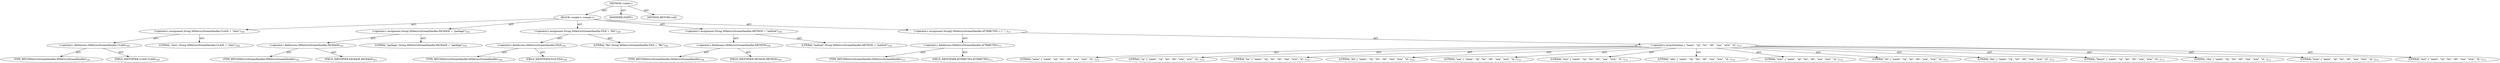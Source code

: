digraph "&lt;clinit&gt;" {  
"111669149710" [label = <(METHOD,&lt;clinit&gt;)> ]
"25769803819" [label = <(BLOCK,&lt;empty&gt;,&lt;empty&gt;)> ]
"30064771269" [label = <(&lt;operator&gt;.assignment,String MMetricsStreamHandler.CLASS = &quot;class&quot;)<SUB>100</SUB>> ]
"30064771270" [label = <(&lt;operator&gt;.fieldAccess,MMetricsStreamHandler.CLASS)<SUB>100</SUB>> ]
"180388626448" [label = <(TYPE_REF,MMetricsStreamHandler,MMetricsStreamHandler)<SUB>100</SUB>> ]
"55834574895" [label = <(FIELD_IDENTIFIER,CLASS,CLASS)<SUB>100</SUB>> ]
"90194313254" [label = <(LITERAL,&quot;class&quot;,String MMetricsStreamHandler.CLASS = &quot;class&quot;)<SUB>100</SUB>> ]
"30064771271" [label = <(&lt;operator&gt;.assignment,String MMetricsStreamHandler.PACKAGE = &quot;package&quot;)<SUB>103</SUB>> ]
"30064771272" [label = <(&lt;operator&gt;.fieldAccess,MMetricsStreamHandler.PACKAGE)<SUB>103</SUB>> ]
"180388626449" [label = <(TYPE_REF,MMetricsStreamHandler,MMetricsStreamHandler)<SUB>103</SUB>> ]
"55834574896" [label = <(FIELD_IDENTIFIER,PACKAGE,PACKAGE)<SUB>103</SUB>> ]
"90194313255" [label = <(LITERAL,&quot;package&quot;,String MMetricsStreamHandler.PACKAGE = &quot;package&quot;)<SUB>103</SUB>> ]
"30064771273" [label = <(&lt;operator&gt;.assignment,String MMetricsStreamHandler.FILE = &quot;file&quot;)<SUB>106</SUB>> ]
"30064771274" [label = <(&lt;operator&gt;.fieldAccess,MMetricsStreamHandler.FILE)<SUB>106</SUB>> ]
"180388626450" [label = <(TYPE_REF,MMetricsStreamHandler,MMetricsStreamHandler)<SUB>106</SUB>> ]
"55834574897" [label = <(FIELD_IDENTIFIER,FILE,FILE)<SUB>106</SUB>> ]
"90194313256" [label = <(LITERAL,&quot;file&quot;,String MMetricsStreamHandler.FILE = &quot;file&quot;)<SUB>106</SUB>> ]
"30064771275" [label = <(&lt;operator&gt;.assignment,String MMetricsStreamHandler.METHOD = &quot;method&quot;)<SUB>109</SUB>> ]
"30064771276" [label = <(&lt;operator&gt;.fieldAccess,MMetricsStreamHandler.METHOD)<SUB>109</SUB>> ]
"180388626451" [label = <(TYPE_REF,MMetricsStreamHandler,MMetricsStreamHandler)<SUB>109</SUB>> ]
"55834574898" [label = <(FIELD_IDENTIFIER,METHOD,METHOD)<SUB>109</SUB>> ]
"90194313257" [label = <(LITERAL,&quot;method&quot;,String MMetricsStreamHandler.METHOD = &quot;method&quot;)<SUB>109</SUB>> ]
"30064771277" [label = <(&lt;operator&gt;.assignment,String[] MMetricsStreamHandler.ATTRIBUTES = { &quot;...)<SUB>111</SUB>> ]
"30064771278" [label = <(&lt;operator&gt;.fieldAccess,MMetricsStreamHandler.ATTRIBUTES)<SUB>111</SUB>> ]
"180388626452" [label = <(TYPE_REF,MMetricsStreamHandler,MMetricsStreamHandler)<SUB>111</SUB>> ]
"55834574899" [label = <(FIELD_IDENTIFIER,ATTRIBUTES,ATTRIBUTES)<SUB>111</SUB>> ]
"30064771279" [label = <(&lt;operator&gt;.arrayInitializer,{ &quot;name&quot;, &quot;vg&quot;, &quot;loc&quot;, &quot;dit&quot;, &quot;noa&quot;, &quot;nrm&quot;, &quot;nl...)<SUB>111</SUB>> ]
"90194313258" [label = <(LITERAL,&quot;name&quot;,{ &quot;name&quot;, &quot;vg&quot;, &quot;loc&quot;, &quot;dit&quot;, &quot;noa&quot;, &quot;nrm&quot;, &quot;nl...)<SUB>112</SUB>> ]
"90194313259" [label = <(LITERAL,&quot;vg&quot;,{ &quot;name&quot;, &quot;vg&quot;, &quot;loc&quot;, &quot;dit&quot;, &quot;noa&quot;, &quot;nrm&quot;, &quot;nl...)<SUB>112</SUB>> ]
"90194313260" [label = <(LITERAL,&quot;loc&quot;,{ &quot;name&quot;, &quot;vg&quot;, &quot;loc&quot;, &quot;dit&quot;, &quot;noa&quot;, &quot;nrm&quot;, &quot;nl...)<SUB>112</SUB>> ]
"90194313261" [label = <(LITERAL,&quot;dit&quot;,{ &quot;name&quot;, &quot;vg&quot;, &quot;loc&quot;, &quot;dit&quot;, &quot;noa&quot;, &quot;nrm&quot;, &quot;nl...)<SUB>112</SUB>> ]
"90194313262" [label = <(LITERAL,&quot;noa&quot;,{ &quot;name&quot;, &quot;vg&quot;, &quot;loc&quot;, &quot;dit&quot;, &quot;noa&quot;, &quot;nrm&quot;, &quot;nl...)<SUB>112</SUB>> ]
"90194313263" [label = <(LITERAL,&quot;nrm&quot;,{ &quot;name&quot;, &quot;vg&quot;, &quot;loc&quot;, &quot;dit&quot;, &quot;noa&quot;, &quot;nrm&quot;, &quot;nl...)<SUB>112</SUB>> ]
"90194313264" [label = <(LITERAL,&quot;nlm&quot;,{ &quot;name&quot;, &quot;vg&quot;, &quot;loc&quot;, &quot;dit&quot;, &quot;noa&quot;, &quot;nrm&quot;, &quot;nl...)<SUB>112</SUB>> ]
"90194313265" [label = <(LITERAL,&quot;wmc&quot;,{ &quot;name&quot;, &quot;vg&quot;, &quot;loc&quot;, &quot;dit&quot;, &quot;noa&quot;, &quot;nrm&quot;, &quot;nl...)<SUB>112</SUB>> ]
"90194313266" [label = <(LITERAL,&quot;rfc&quot;,{ &quot;name&quot;, &quot;vg&quot;, &quot;loc&quot;, &quot;dit&quot;, &quot;noa&quot;, &quot;nrm&quot;, &quot;nl...)<SUB>113</SUB>> ]
"90194313267" [label = <(LITERAL,&quot;dac&quot;,{ &quot;name&quot;, &quot;vg&quot;, &quot;loc&quot;, &quot;dit&quot;, &quot;noa&quot;, &quot;nrm&quot;, &quot;nl...)<SUB>113</SUB>> ]
"90194313268" [label = <(LITERAL,&quot;fanout&quot;,{ &quot;name&quot;, &quot;vg&quot;, &quot;loc&quot;, &quot;dit&quot;, &quot;noa&quot;, &quot;nrm&quot;, &quot;nl...)<SUB>113</SUB>> ]
"90194313269" [label = <(LITERAL,&quot;cbo&quot;,{ &quot;name&quot;, &quot;vg&quot;, &quot;loc&quot;, &quot;dit&quot;, &quot;noa&quot;, &quot;nrm&quot;, &quot;nl...)<SUB>113</SUB>> ]
"90194313270" [label = <(LITERAL,&quot;lcom&quot;,{ &quot;name&quot;, &quot;vg&quot;, &quot;loc&quot;, &quot;dit&quot;, &quot;noa&quot;, &quot;nrm&quot;, &quot;nl...)<SUB>113</SUB>> ]
"90194313271" [label = <(LITERAL,&quot;nocl&quot;,{ &quot;name&quot;, &quot;vg&quot;, &quot;loc&quot;, &quot;dit&quot;, &quot;noa&quot;, &quot;nrm&quot;, &quot;nl...)<SUB>113</SUB>> ]
"133143986220" [label = <(MODIFIER,STATIC)> ]
"128849018894" [label = <(METHOD_RETURN,void)> ]
  "111669149710" -> "25769803819"  [ label = "AST: "] 
  "111669149710" -> "133143986220"  [ label = "AST: "] 
  "111669149710" -> "128849018894"  [ label = "AST: "] 
  "25769803819" -> "30064771269"  [ label = "AST: "] 
  "25769803819" -> "30064771271"  [ label = "AST: "] 
  "25769803819" -> "30064771273"  [ label = "AST: "] 
  "25769803819" -> "30064771275"  [ label = "AST: "] 
  "25769803819" -> "30064771277"  [ label = "AST: "] 
  "30064771269" -> "30064771270"  [ label = "AST: "] 
  "30064771269" -> "90194313254"  [ label = "AST: "] 
  "30064771270" -> "180388626448"  [ label = "AST: "] 
  "30064771270" -> "55834574895"  [ label = "AST: "] 
  "30064771271" -> "30064771272"  [ label = "AST: "] 
  "30064771271" -> "90194313255"  [ label = "AST: "] 
  "30064771272" -> "180388626449"  [ label = "AST: "] 
  "30064771272" -> "55834574896"  [ label = "AST: "] 
  "30064771273" -> "30064771274"  [ label = "AST: "] 
  "30064771273" -> "90194313256"  [ label = "AST: "] 
  "30064771274" -> "180388626450"  [ label = "AST: "] 
  "30064771274" -> "55834574897"  [ label = "AST: "] 
  "30064771275" -> "30064771276"  [ label = "AST: "] 
  "30064771275" -> "90194313257"  [ label = "AST: "] 
  "30064771276" -> "180388626451"  [ label = "AST: "] 
  "30064771276" -> "55834574898"  [ label = "AST: "] 
  "30064771277" -> "30064771278"  [ label = "AST: "] 
  "30064771277" -> "30064771279"  [ label = "AST: "] 
  "30064771278" -> "180388626452"  [ label = "AST: "] 
  "30064771278" -> "55834574899"  [ label = "AST: "] 
  "30064771279" -> "90194313258"  [ label = "AST: "] 
  "30064771279" -> "90194313259"  [ label = "AST: "] 
  "30064771279" -> "90194313260"  [ label = "AST: "] 
  "30064771279" -> "90194313261"  [ label = "AST: "] 
  "30064771279" -> "90194313262"  [ label = "AST: "] 
  "30064771279" -> "90194313263"  [ label = "AST: "] 
  "30064771279" -> "90194313264"  [ label = "AST: "] 
  "30064771279" -> "90194313265"  [ label = "AST: "] 
  "30064771279" -> "90194313266"  [ label = "AST: "] 
  "30064771279" -> "90194313267"  [ label = "AST: "] 
  "30064771279" -> "90194313268"  [ label = "AST: "] 
  "30064771279" -> "90194313269"  [ label = "AST: "] 
  "30064771279" -> "90194313270"  [ label = "AST: "] 
  "30064771279" -> "90194313271"  [ label = "AST: "] 
}
